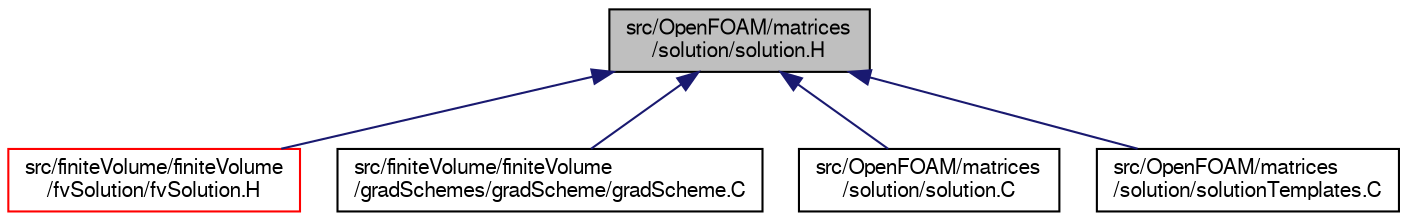 digraph "src/OpenFOAM/matrices/solution/solution.H"
{
  bgcolor="transparent";
  edge [fontname="FreeSans",fontsize="10",labelfontname="FreeSans",labelfontsize="10"];
  node [fontname="FreeSans",fontsize="10",shape=record];
  Node85 [label="src/OpenFOAM/matrices\l/solution/solution.H",height=0.2,width=0.4,color="black", fillcolor="grey75", style="filled", fontcolor="black"];
  Node85 -> Node86 [dir="back",color="midnightblue",fontsize="10",style="solid",fontname="FreeSans"];
  Node86 [label="src/finiteVolume/finiteVolume\l/fvSolution/fvSolution.H",height=0.2,width=0.4,color="red",URL="$a03092.html"];
  Node85 -> Node1918 [dir="back",color="midnightblue",fontsize="10",style="solid",fontname="FreeSans"];
  Node1918 [label="src/finiteVolume/finiteVolume\l/gradSchemes/gradScheme/gradScheme.C",height=0.2,width=0.4,color="black",URL="$a03113.html"];
  Node85 -> Node1919 [dir="back",color="midnightblue",fontsize="10",style="solid",fontname="FreeSans"];
  Node1919 [label="src/OpenFOAM/matrices\l/solution/solution.C",height=0.2,width=0.4,color="black",URL="$a11045.html"];
  Node85 -> Node1920 [dir="back",color="midnightblue",fontsize="10",style="solid",fontname="FreeSans"];
  Node1920 [label="src/OpenFOAM/matrices\l/solution/solutionTemplates.C",height=0.2,width=0.4,color="black",URL="$a11051.html"];
}
